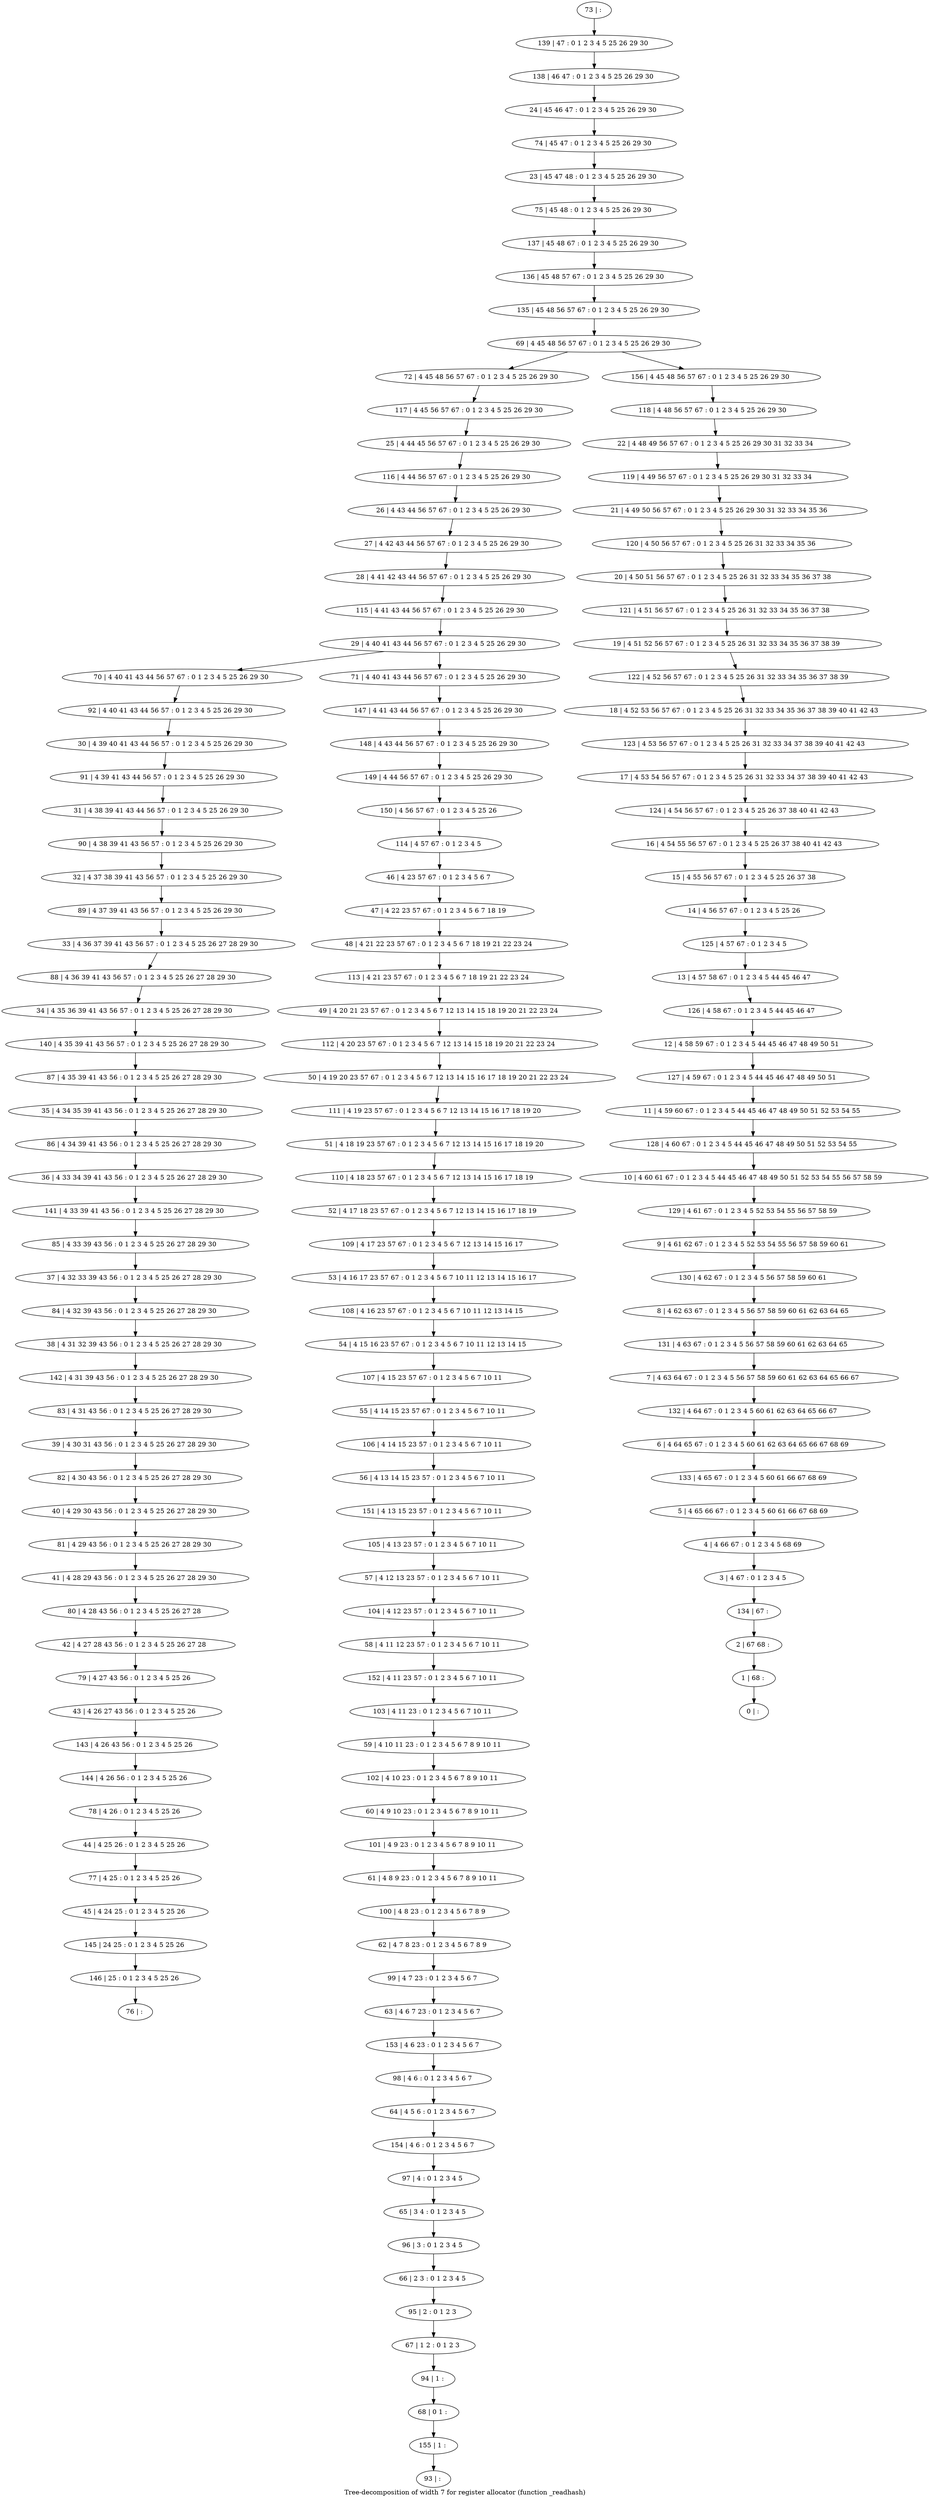digraph G {
graph [label="Tree-decomposition of width 7 for register allocator (function _readhash)"]
0[label="0 | : "];
1[label="1 | 68 : "];
2[label="2 | 67 68 : "];
3[label="3 | 4 67 : 0 1 2 3 4 5 "];
4[label="4 | 4 66 67 : 0 1 2 3 4 5 68 69 "];
5[label="5 | 4 65 66 67 : 0 1 2 3 4 5 60 61 66 67 68 69 "];
6[label="6 | 4 64 65 67 : 0 1 2 3 4 5 60 61 62 63 64 65 66 67 68 69 "];
7[label="7 | 4 63 64 67 : 0 1 2 3 4 5 56 57 58 59 60 61 62 63 64 65 66 67 "];
8[label="8 | 4 62 63 67 : 0 1 2 3 4 5 56 57 58 59 60 61 62 63 64 65 "];
9[label="9 | 4 61 62 67 : 0 1 2 3 4 5 52 53 54 55 56 57 58 59 60 61 "];
10[label="10 | 4 60 61 67 : 0 1 2 3 4 5 44 45 46 47 48 49 50 51 52 53 54 55 56 57 58 59 "];
11[label="11 | 4 59 60 67 : 0 1 2 3 4 5 44 45 46 47 48 49 50 51 52 53 54 55 "];
12[label="12 | 4 58 59 67 : 0 1 2 3 4 5 44 45 46 47 48 49 50 51 "];
13[label="13 | 4 57 58 67 : 0 1 2 3 4 5 44 45 46 47 "];
14[label="14 | 4 56 57 67 : 0 1 2 3 4 5 25 26 "];
15[label="15 | 4 55 56 57 67 : 0 1 2 3 4 5 25 26 37 38 "];
16[label="16 | 4 54 55 56 57 67 : 0 1 2 3 4 5 25 26 37 38 40 41 42 43 "];
17[label="17 | 4 53 54 56 57 67 : 0 1 2 3 4 5 25 26 31 32 33 34 37 38 39 40 41 42 43 "];
18[label="18 | 4 52 53 56 57 67 : 0 1 2 3 4 5 25 26 31 32 33 34 35 36 37 38 39 40 41 42 43 "];
19[label="19 | 4 51 52 56 57 67 : 0 1 2 3 4 5 25 26 31 32 33 34 35 36 37 38 39 "];
20[label="20 | 4 50 51 56 57 67 : 0 1 2 3 4 5 25 26 31 32 33 34 35 36 37 38 "];
21[label="21 | 4 49 50 56 57 67 : 0 1 2 3 4 5 25 26 29 30 31 32 33 34 35 36 "];
22[label="22 | 4 48 49 56 57 67 : 0 1 2 3 4 5 25 26 29 30 31 32 33 34 "];
23[label="23 | 45 47 48 : 0 1 2 3 4 5 25 26 29 30 "];
24[label="24 | 45 46 47 : 0 1 2 3 4 5 25 26 29 30 "];
25[label="25 | 4 44 45 56 57 67 : 0 1 2 3 4 5 25 26 29 30 "];
26[label="26 | 4 43 44 56 57 67 : 0 1 2 3 4 5 25 26 29 30 "];
27[label="27 | 4 42 43 44 56 57 67 : 0 1 2 3 4 5 25 26 29 30 "];
28[label="28 | 4 41 42 43 44 56 57 67 : 0 1 2 3 4 5 25 26 29 30 "];
29[label="29 | 4 40 41 43 44 56 57 67 : 0 1 2 3 4 5 25 26 29 30 "];
30[label="30 | 4 39 40 41 43 44 56 57 : 0 1 2 3 4 5 25 26 29 30 "];
31[label="31 | 4 38 39 41 43 44 56 57 : 0 1 2 3 4 5 25 26 29 30 "];
32[label="32 | 4 37 38 39 41 43 56 57 : 0 1 2 3 4 5 25 26 29 30 "];
33[label="33 | 4 36 37 39 41 43 56 57 : 0 1 2 3 4 5 25 26 27 28 29 30 "];
34[label="34 | 4 35 36 39 41 43 56 57 : 0 1 2 3 4 5 25 26 27 28 29 30 "];
35[label="35 | 4 34 35 39 41 43 56 : 0 1 2 3 4 5 25 26 27 28 29 30 "];
36[label="36 | 4 33 34 39 41 43 56 : 0 1 2 3 4 5 25 26 27 28 29 30 "];
37[label="37 | 4 32 33 39 43 56 : 0 1 2 3 4 5 25 26 27 28 29 30 "];
38[label="38 | 4 31 32 39 43 56 : 0 1 2 3 4 5 25 26 27 28 29 30 "];
39[label="39 | 4 30 31 43 56 : 0 1 2 3 4 5 25 26 27 28 29 30 "];
40[label="40 | 4 29 30 43 56 : 0 1 2 3 4 5 25 26 27 28 29 30 "];
41[label="41 | 4 28 29 43 56 : 0 1 2 3 4 5 25 26 27 28 29 30 "];
42[label="42 | 4 27 28 43 56 : 0 1 2 3 4 5 25 26 27 28 "];
43[label="43 | 4 26 27 43 56 : 0 1 2 3 4 5 25 26 "];
44[label="44 | 4 25 26 : 0 1 2 3 4 5 25 26 "];
45[label="45 | 4 24 25 : 0 1 2 3 4 5 25 26 "];
46[label="46 | 4 23 57 67 : 0 1 2 3 4 5 6 7 "];
47[label="47 | 4 22 23 57 67 : 0 1 2 3 4 5 6 7 18 19 "];
48[label="48 | 4 21 22 23 57 67 : 0 1 2 3 4 5 6 7 18 19 21 22 23 24 "];
49[label="49 | 4 20 21 23 57 67 : 0 1 2 3 4 5 6 7 12 13 14 15 18 19 20 21 22 23 24 "];
50[label="50 | 4 19 20 23 57 67 : 0 1 2 3 4 5 6 7 12 13 14 15 16 17 18 19 20 21 22 23 24 "];
51[label="51 | 4 18 19 23 57 67 : 0 1 2 3 4 5 6 7 12 13 14 15 16 17 18 19 20 "];
52[label="52 | 4 17 18 23 57 67 : 0 1 2 3 4 5 6 7 12 13 14 15 16 17 18 19 "];
53[label="53 | 4 16 17 23 57 67 : 0 1 2 3 4 5 6 7 10 11 12 13 14 15 16 17 "];
54[label="54 | 4 15 16 23 57 67 : 0 1 2 3 4 5 6 7 10 11 12 13 14 15 "];
55[label="55 | 4 14 15 23 57 67 : 0 1 2 3 4 5 6 7 10 11 "];
56[label="56 | 4 13 14 15 23 57 : 0 1 2 3 4 5 6 7 10 11 "];
57[label="57 | 4 12 13 23 57 : 0 1 2 3 4 5 6 7 10 11 "];
58[label="58 | 4 11 12 23 57 : 0 1 2 3 4 5 6 7 10 11 "];
59[label="59 | 4 10 11 23 : 0 1 2 3 4 5 6 7 8 9 10 11 "];
60[label="60 | 4 9 10 23 : 0 1 2 3 4 5 6 7 8 9 10 11 "];
61[label="61 | 4 8 9 23 : 0 1 2 3 4 5 6 7 8 9 10 11 "];
62[label="62 | 4 7 8 23 : 0 1 2 3 4 5 6 7 8 9 "];
63[label="63 | 4 6 7 23 : 0 1 2 3 4 5 6 7 "];
64[label="64 | 4 5 6 : 0 1 2 3 4 5 6 7 "];
65[label="65 | 3 4 : 0 1 2 3 4 5 "];
66[label="66 | 2 3 : 0 1 2 3 4 5 "];
67[label="67 | 1 2 : 0 1 2 3 "];
68[label="68 | 0 1 : "];
69[label="69 | 4 45 48 56 57 67 : 0 1 2 3 4 5 25 26 29 30 "];
70[label="70 | 4 40 41 43 44 56 57 67 : 0 1 2 3 4 5 25 26 29 30 "];
71[label="71 | 4 40 41 43 44 56 57 67 : 0 1 2 3 4 5 25 26 29 30 "];
72[label="72 | 4 45 48 56 57 67 : 0 1 2 3 4 5 25 26 29 30 "];
73[label="73 | : "];
74[label="74 | 45 47 : 0 1 2 3 4 5 25 26 29 30 "];
75[label="75 | 45 48 : 0 1 2 3 4 5 25 26 29 30 "];
76[label="76 | : "];
77[label="77 | 4 25 : 0 1 2 3 4 5 25 26 "];
78[label="78 | 4 26 : 0 1 2 3 4 5 25 26 "];
79[label="79 | 4 27 43 56 : 0 1 2 3 4 5 25 26 "];
80[label="80 | 4 28 43 56 : 0 1 2 3 4 5 25 26 27 28 "];
81[label="81 | 4 29 43 56 : 0 1 2 3 4 5 25 26 27 28 29 30 "];
82[label="82 | 4 30 43 56 : 0 1 2 3 4 5 25 26 27 28 29 30 "];
83[label="83 | 4 31 43 56 : 0 1 2 3 4 5 25 26 27 28 29 30 "];
84[label="84 | 4 32 39 43 56 : 0 1 2 3 4 5 25 26 27 28 29 30 "];
85[label="85 | 4 33 39 43 56 : 0 1 2 3 4 5 25 26 27 28 29 30 "];
86[label="86 | 4 34 39 41 43 56 : 0 1 2 3 4 5 25 26 27 28 29 30 "];
87[label="87 | 4 35 39 41 43 56 : 0 1 2 3 4 5 25 26 27 28 29 30 "];
88[label="88 | 4 36 39 41 43 56 57 : 0 1 2 3 4 5 25 26 27 28 29 30 "];
89[label="89 | 4 37 39 41 43 56 57 : 0 1 2 3 4 5 25 26 29 30 "];
90[label="90 | 4 38 39 41 43 56 57 : 0 1 2 3 4 5 25 26 29 30 "];
91[label="91 | 4 39 41 43 44 56 57 : 0 1 2 3 4 5 25 26 29 30 "];
92[label="92 | 4 40 41 43 44 56 57 : 0 1 2 3 4 5 25 26 29 30 "];
93[label="93 | : "];
94[label="94 | 1 : "];
95[label="95 | 2 : 0 1 2 3 "];
96[label="96 | 3 : 0 1 2 3 4 5 "];
97[label="97 | 4 : 0 1 2 3 4 5 "];
98[label="98 | 4 6 : 0 1 2 3 4 5 6 7 "];
99[label="99 | 4 7 23 : 0 1 2 3 4 5 6 7 "];
100[label="100 | 4 8 23 : 0 1 2 3 4 5 6 7 8 9 "];
101[label="101 | 4 9 23 : 0 1 2 3 4 5 6 7 8 9 10 11 "];
102[label="102 | 4 10 23 : 0 1 2 3 4 5 6 7 8 9 10 11 "];
103[label="103 | 4 11 23 : 0 1 2 3 4 5 6 7 10 11 "];
104[label="104 | 4 12 23 57 : 0 1 2 3 4 5 6 7 10 11 "];
105[label="105 | 4 13 23 57 : 0 1 2 3 4 5 6 7 10 11 "];
106[label="106 | 4 14 15 23 57 : 0 1 2 3 4 5 6 7 10 11 "];
107[label="107 | 4 15 23 57 67 : 0 1 2 3 4 5 6 7 10 11 "];
108[label="108 | 4 16 23 57 67 : 0 1 2 3 4 5 6 7 10 11 12 13 14 15 "];
109[label="109 | 4 17 23 57 67 : 0 1 2 3 4 5 6 7 12 13 14 15 16 17 "];
110[label="110 | 4 18 23 57 67 : 0 1 2 3 4 5 6 7 12 13 14 15 16 17 18 19 "];
111[label="111 | 4 19 23 57 67 : 0 1 2 3 4 5 6 7 12 13 14 15 16 17 18 19 20 "];
112[label="112 | 4 20 23 57 67 : 0 1 2 3 4 5 6 7 12 13 14 15 18 19 20 21 22 23 24 "];
113[label="113 | 4 21 23 57 67 : 0 1 2 3 4 5 6 7 18 19 21 22 23 24 "];
114[label="114 | 4 57 67 : 0 1 2 3 4 5 "];
115[label="115 | 4 41 43 44 56 57 67 : 0 1 2 3 4 5 25 26 29 30 "];
116[label="116 | 4 44 56 57 67 : 0 1 2 3 4 5 25 26 29 30 "];
117[label="117 | 4 45 56 57 67 : 0 1 2 3 4 5 25 26 29 30 "];
118[label="118 | 4 48 56 57 67 : 0 1 2 3 4 5 25 26 29 30 "];
119[label="119 | 4 49 56 57 67 : 0 1 2 3 4 5 25 26 29 30 31 32 33 34 "];
120[label="120 | 4 50 56 57 67 : 0 1 2 3 4 5 25 26 31 32 33 34 35 36 "];
121[label="121 | 4 51 56 57 67 : 0 1 2 3 4 5 25 26 31 32 33 34 35 36 37 38 "];
122[label="122 | 4 52 56 57 67 : 0 1 2 3 4 5 25 26 31 32 33 34 35 36 37 38 39 "];
123[label="123 | 4 53 56 57 67 : 0 1 2 3 4 5 25 26 31 32 33 34 37 38 39 40 41 42 43 "];
124[label="124 | 4 54 56 57 67 : 0 1 2 3 4 5 25 26 37 38 40 41 42 43 "];
125[label="125 | 4 57 67 : 0 1 2 3 4 5 "];
126[label="126 | 4 58 67 : 0 1 2 3 4 5 44 45 46 47 "];
127[label="127 | 4 59 67 : 0 1 2 3 4 5 44 45 46 47 48 49 50 51 "];
128[label="128 | 4 60 67 : 0 1 2 3 4 5 44 45 46 47 48 49 50 51 52 53 54 55 "];
129[label="129 | 4 61 67 : 0 1 2 3 4 5 52 53 54 55 56 57 58 59 "];
130[label="130 | 4 62 67 : 0 1 2 3 4 5 56 57 58 59 60 61 "];
131[label="131 | 4 63 67 : 0 1 2 3 4 5 56 57 58 59 60 61 62 63 64 65 "];
132[label="132 | 4 64 67 : 0 1 2 3 4 5 60 61 62 63 64 65 66 67 "];
133[label="133 | 4 65 67 : 0 1 2 3 4 5 60 61 66 67 68 69 "];
134[label="134 | 67 : "];
135[label="135 | 45 48 56 57 67 : 0 1 2 3 4 5 25 26 29 30 "];
136[label="136 | 45 48 57 67 : 0 1 2 3 4 5 25 26 29 30 "];
137[label="137 | 45 48 67 : 0 1 2 3 4 5 25 26 29 30 "];
138[label="138 | 46 47 : 0 1 2 3 4 5 25 26 29 30 "];
139[label="139 | 47 : 0 1 2 3 4 5 25 26 29 30 "];
140[label="140 | 4 35 39 41 43 56 57 : 0 1 2 3 4 5 25 26 27 28 29 30 "];
141[label="141 | 4 33 39 41 43 56 : 0 1 2 3 4 5 25 26 27 28 29 30 "];
142[label="142 | 4 31 39 43 56 : 0 1 2 3 4 5 25 26 27 28 29 30 "];
143[label="143 | 4 26 43 56 : 0 1 2 3 4 5 25 26 "];
144[label="144 | 4 26 56 : 0 1 2 3 4 5 25 26 "];
145[label="145 | 24 25 : 0 1 2 3 4 5 25 26 "];
146[label="146 | 25 : 0 1 2 3 4 5 25 26 "];
147[label="147 | 4 41 43 44 56 57 67 : 0 1 2 3 4 5 25 26 29 30 "];
148[label="148 | 4 43 44 56 57 67 : 0 1 2 3 4 5 25 26 29 30 "];
149[label="149 | 4 44 56 57 67 : 0 1 2 3 4 5 25 26 29 30 "];
150[label="150 | 4 56 57 67 : 0 1 2 3 4 5 25 26 "];
151[label="151 | 4 13 15 23 57 : 0 1 2 3 4 5 6 7 10 11 "];
152[label="152 | 4 11 23 57 : 0 1 2 3 4 5 6 7 10 11 "];
153[label="153 | 4 6 23 : 0 1 2 3 4 5 6 7 "];
154[label="154 | 4 6 : 0 1 2 3 4 5 6 7 "];
155[label="155 | 1 : "];
156[label="156 | 4 45 48 56 57 67 : 0 1 2 3 4 5 25 26 29 30 "];
26->27 ;
27->28 ;
46->47 ;
47->48 ;
29->70 ;
29->71 ;
77->45 ;
44->77 ;
78->44 ;
79->43 ;
42->79 ;
80->42 ;
41->80 ;
81->41 ;
40->81 ;
82->40 ;
39->82 ;
83->39 ;
84->38 ;
37->84 ;
85->37 ;
86->36 ;
35->86 ;
87->35 ;
88->34 ;
33->88 ;
89->33 ;
32->89 ;
90->32 ;
31->90 ;
91->31 ;
30->91 ;
92->30 ;
70->92 ;
94->68 ;
67->94 ;
95->67 ;
66->95 ;
96->66 ;
65->96 ;
97->65 ;
98->64 ;
99->63 ;
62->99 ;
100->62 ;
61->100 ;
101->61 ;
60->101 ;
102->60 ;
59->102 ;
103->59 ;
104->58 ;
57->104 ;
105->57 ;
106->56 ;
55->106 ;
107->55 ;
54->107 ;
108->54 ;
53->108 ;
109->53 ;
52->109 ;
110->52 ;
51->110 ;
111->51 ;
50->111 ;
112->50 ;
49->112 ;
113->49 ;
48->113 ;
114->46 ;
115->29 ;
28->115 ;
116->26 ;
25->116 ;
117->25 ;
72->117 ;
140->87 ;
34->140 ;
141->85 ;
36->141 ;
142->83 ;
38->142 ;
43->143 ;
144->78 ;
143->144 ;
45->145 ;
146->76 ;
145->146 ;
71->147 ;
147->148 ;
148->149 ;
150->114 ;
149->150 ;
151->105 ;
56->151 ;
152->103 ;
58->152 ;
153->98 ;
63->153 ;
154->97 ;
64->154 ;
155->93 ;
68->155 ;
73->139 ;
139->138 ;
138->24 ;
24->74 ;
74->23 ;
23->75 ;
75->137 ;
137->136 ;
136->135 ;
135->69 ;
118->22 ;
22->119 ;
119->21 ;
21->120 ;
120->20 ;
20->121 ;
121->19 ;
19->122 ;
122->18 ;
18->123 ;
123->17 ;
17->124 ;
124->16 ;
16->15 ;
15->14 ;
14->125 ;
125->13 ;
13->126 ;
126->12 ;
12->127 ;
127->11 ;
11->128 ;
128->10 ;
10->129 ;
129->9 ;
9->130 ;
130->8 ;
8->131 ;
131->7 ;
7->132 ;
132->6 ;
6->133 ;
133->5 ;
5->4 ;
4->3 ;
3->134 ;
134->2 ;
2->1 ;
1->0 ;
156->118 ;
69->72 ;
69->156 ;
}
